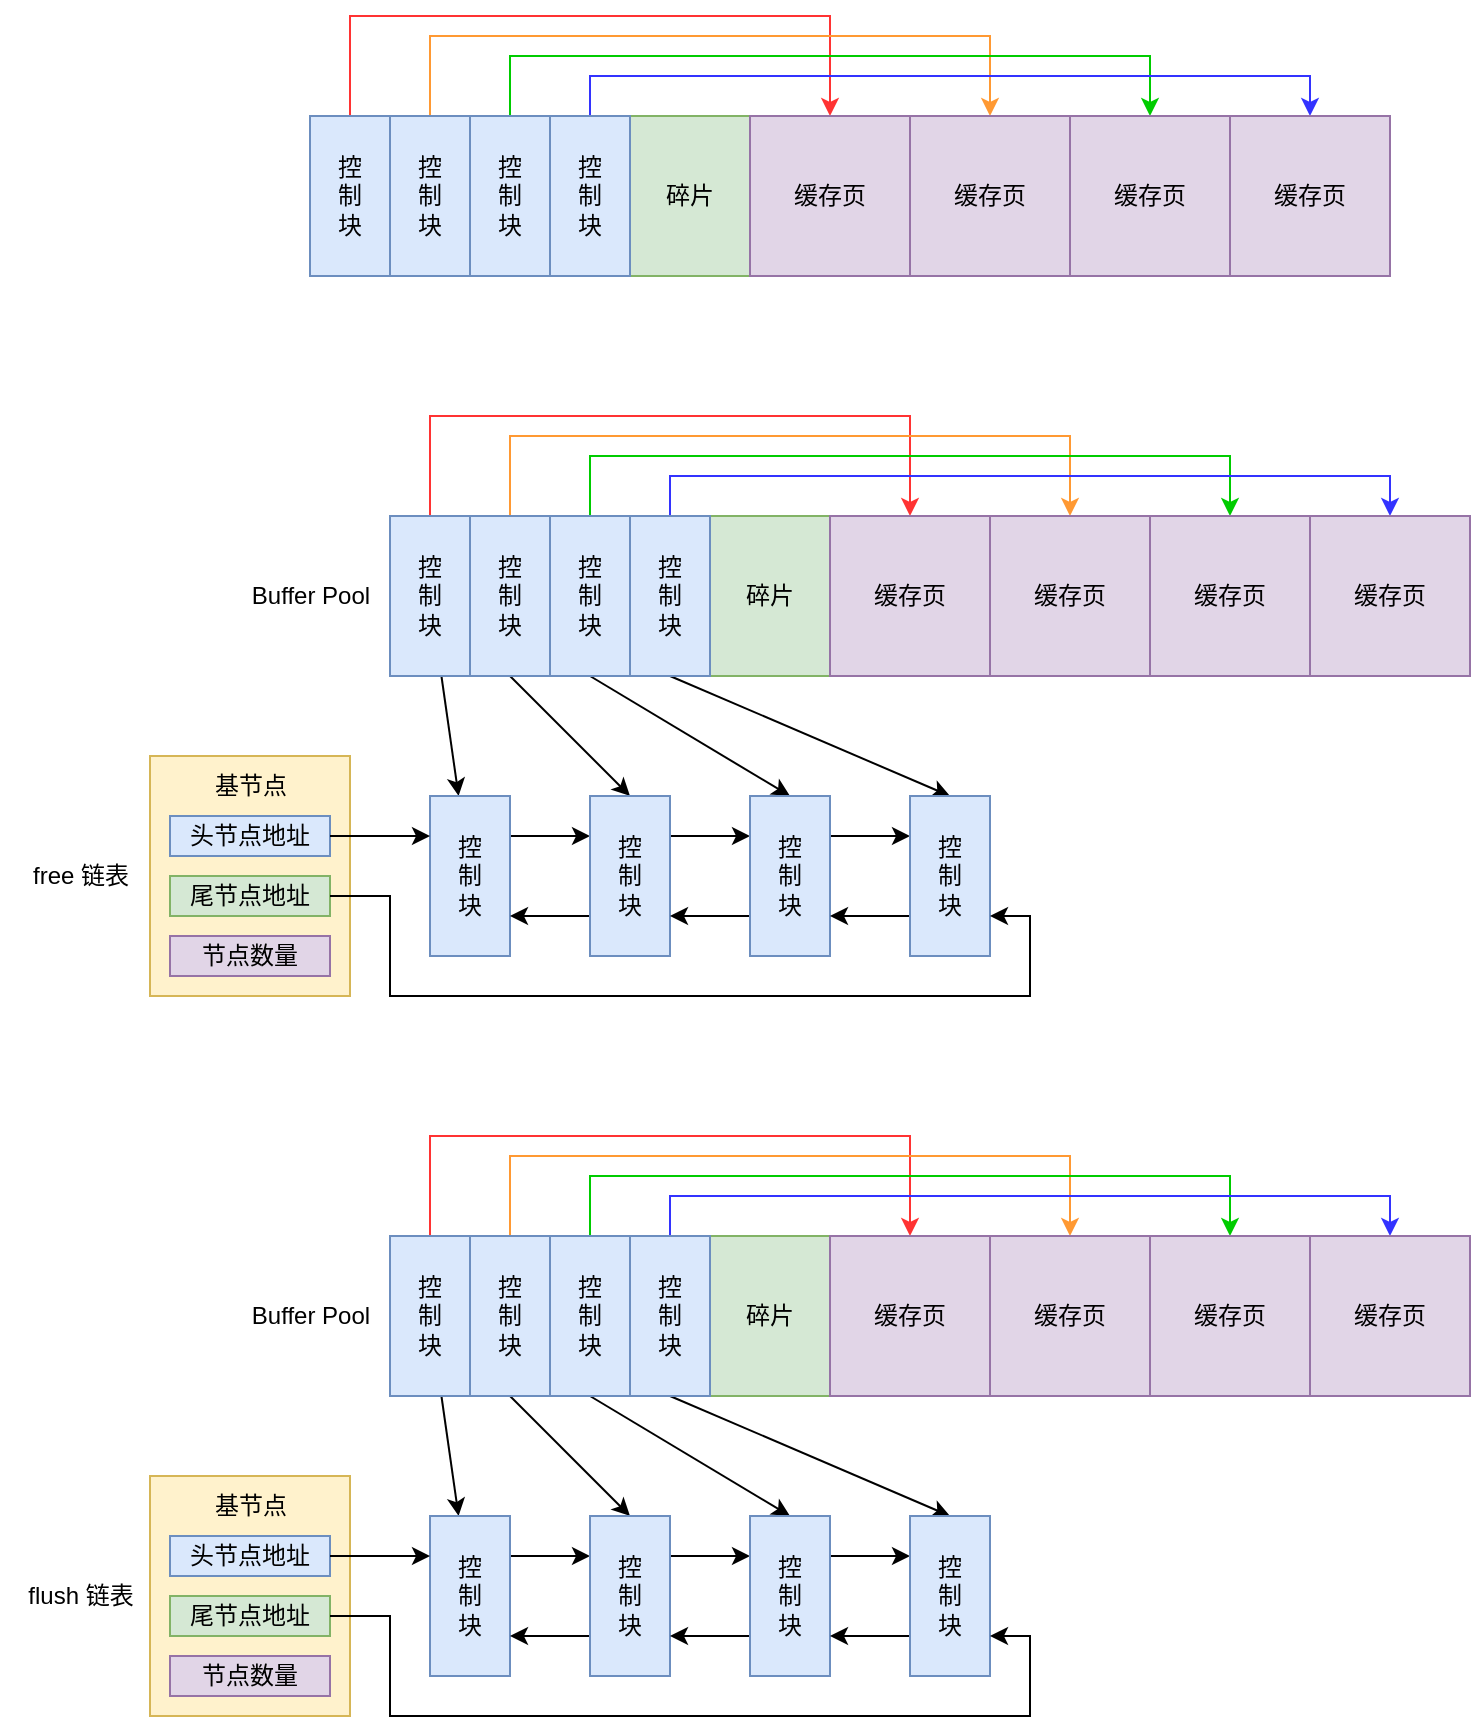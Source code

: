 <mxfile version="20.3.7" type="github">
  <diagram id="lzuxYSnDFWuaB7cAEX7z" name="Page-1">
    <mxGraphModel dx="1608" dy="436" grid="1" gridSize="10" guides="1" tooltips="1" connect="1" arrows="1" fold="1" page="1" pageScale="1" pageWidth="827" pageHeight="1169" math="0" shadow="0">
      <root>
        <mxCell id="0" />
        <mxCell id="1" parent="0" />
        <mxCell id="dyMfXdbEpUjlKfq9TMXT-14" style="edgeStyle=orthogonalEdgeStyle;rounded=0;orthogonalLoop=1;jettySize=auto;html=1;entryX=0.5;entryY=0;entryDx=0;entryDy=0;strokeColor=#FF3333;" edge="1" parent="1" source="_hvPgy7QcTn9_etGL15T-2" target="_hvPgy7QcTn9_etGL15T-7">
          <mxGeometry relative="1" as="geometry">
            <Array as="points">
              <mxPoint x="100" y="30" />
              <mxPoint x="340" y="30" />
            </Array>
          </mxGeometry>
        </mxCell>
        <mxCell id="_hvPgy7QcTn9_etGL15T-2" value="控&lt;br&gt;制&lt;br&gt;块" style="rounded=0;whiteSpace=wrap;html=1;fillColor=#dae8fc;strokeColor=#6c8ebf;" parent="1" vertex="1">
          <mxGeometry x="80" y="80" width="40" height="80" as="geometry" />
        </mxCell>
        <mxCell id="dyMfXdbEpUjlKfq9TMXT-15" style="edgeStyle=orthogonalEdgeStyle;rounded=0;orthogonalLoop=1;jettySize=auto;html=1;entryX=0.5;entryY=0;entryDx=0;entryDy=0;strokeColor=#FF9933;" edge="1" parent="1" source="_hvPgy7QcTn9_etGL15T-3" target="_hvPgy7QcTn9_etGL15T-8">
          <mxGeometry relative="1" as="geometry">
            <Array as="points">
              <mxPoint x="140" y="40" />
              <mxPoint x="420" y="40" />
            </Array>
          </mxGeometry>
        </mxCell>
        <mxCell id="_hvPgy7QcTn9_etGL15T-3" value="控&lt;br&gt;制&lt;br&gt;块" style="rounded=0;whiteSpace=wrap;html=1;fillColor=#dae8fc;strokeColor=#6c8ebf;" parent="1" vertex="1">
          <mxGeometry x="120" y="80" width="40" height="80" as="geometry" />
        </mxCell>
        <mxCell id="dyMfXdbEpUjlKfq9TMXT-16" style="edgeStyle=orthogonalEdgeStyle;rounded=0;orthogonalLoop=1;jettySize=auto;html=1;entryX=0.5;entryY=0;entryDx=0;entryDy=0;strokeColor=#00CC00;" edge="1" parent="1" source="_hvPgy7QcTn9_etGL15T-4" target="_hvPgy7QcTn9_etGL15T-9">
          <mxGeometry relative="1" as="geometry">
            <Array as="points">
              <mxPoint x="180" y="50" />
              <mxPoint x="500" y="50" />
            </Array>
          </mxGeometry>
        </mxCell>
        <mxCell id="_hvPgy7QcTn9_etGL15T-4" value="控&lt;br&gt;制&lt;br&gt;块" style="rounded=0;whiteSpace=wrap;html=1;fillColor=#dae8fc;strokeColor=#6c8ebf;" parent="1" vertex="1">
          <mxGeometry x="160" y="80" width="40" height="80" as="geometry" />
        </mxCell>
        <mxCell id="_hvPgy7QcTn9_etGL15T-5" value="碎片" style="rounded=0;whiteSpace=wrap;html=1;fillColor=#d5e8d4;strokeColor=#82b366;" parent="1" vertex="1">
          <mxGeometry x="240" y="80" width="60" height="80" as="geometry" />
        </mxCell>
        <mxCell id="dyMfXdbEpUjlKfq9TMXT-17" style="edgeStyle=orthogonalEdgeStyle;rounded=0;orthogonalLoop=1;jettySize=auto;html=1;entryX=0.5;entryY=0;entryDx=0;entryDy=0;strokeColor=#3333FF;" edge="1" parent="1" source="_hvPgy7QcTn9_etGL15T-6" target="_hvPgy7QcTn9_etGL15T-10">
          <mxGeometry relative="1" as="geometry">
            <Array as="points">
              <mxPoint x="220" y="60" />
              <mxPoint x="580" y="60" />
            </Array>
          </mxGeometry>
        </mxCell>
        <mxCell id="_hvPgy7QcTn9_etGL15T-6" value="控&lt;br&gt;制&lt;br&gt;块" style="rounded=0;whiteSpace=wrap;html=1;fillColor=#dae8fc;strokeColor=#6c8ebf;" parent="1" vertex="1">
          <mxGeometry x="200" y="80" width="40" height="80" as="geometry" />
        </mxCell>
        <mxCell id="_hvPgy7QcTn9_etGL15T-7" value="缓存页" style="rounded=0;whiteSpace=wrap;html=1;fillColor=#e1d5e7;strokeColor=#9673a6;" parent="1" vertex="1">
          <mxGeometry x="300" y="80" width="80" height="80" as="geometry" />
        </mxCell>
        <mxCell id="_hvPgy7QcTn9_etGL15T-8" value="缓存页" style="rounded=0;whiteSpace=wrap;html=1;fillColor=#e1d5e7;strokeColor=#9673a6;" parent="1" vertex="1">
          <mxGeometry x="380" y="80" width="80" height="80" as="geometry" />
        </mxCell>
        <mxCell id="_hvPgy7QcTn9_etGL15T-9" value="缓存页" style="rounded=0;whiteSpace=wrap;html=1;fillColor=#e1d5e7;strokeColor=#9673a6;" parent="1" vertex="1">
          <mxGeometry x="460" y="80" width="80" height="80" as="geometry" />
        </mxCell>
        <mxCell id="_hvPgy7QcTn9_etGL15T-10" value="缓存页" style="rounded=0;whiteSpace=wrap;html=1;fillColor=#e1d5e7;strokeColor=#9673a6;" parent="1" vertex="1">
          <mxGeometry x="540" y="80" width="80" height="80" as="geometry" />
        </mxCell>
        <mxCell id="dyMfXdbEpUjlKfq9TMXT-10" value="Buffer Pool" style="text;html=1;align=center;verticalAlign=middle;resizable=0;points=[];autosize=1;strokeColor=none;fillColor=none;" vertex="1" parent="1">
          <mxGeometry x="40" y="305" width="80" height="30" as="geometry" />
        </mxCell>
        <mxCell id="dyMfXdbEpUjlKfq9TMXT-11" value="free 链表" style="text;html=1;align=center;verticalAlign=middle;resizable=0;points=[];autosize=1;strokeColor=none;fillColor=none;" vertex="1" parent="1">
          <mxGeometry x="-70" y="445" width="70" height="30" as="geometry" />
        </mxCell>
        <mxCell id="dyMfXdbEpUjlKfq9TMXT-31" style="edgeStyle=orthogonalEdgeStyle;rounded=0;orthogonalLoop=1;jettySize=auto;html=1;entryX=0.5;entryY=0;entryDx=0;entryDy=0;strokeColor=#FF3333;" edge="1" parent="1" source="dyMfXdbEpUjlKfq9TMXT-32" target="dyMfXdbEpUjlKfq9TMXT-40">
          <mxGeometry relative="1" as="geometry">
            <Array as="points">
              <mxPoint x="140" y="230" />
              <mxPoint x="380" y="230" />
            </Array>
          </mxGeometry>
        </mxCell>
        <mxCell id="dyMfXdbEpUjlKfq9TMXT-58" style="rounded=0;orthogonalLoop=1;jettySize=auto;html=1;strokeColor=#000000;" edge="1" parent="1" source="dyMfXdbEpUjlKfq9TMXT-32" target="dyMfXdbEpUjlKfq9TMXT-54">
          <mxGeometry relative="1" as="geometry" />
        </mxCell>
        <mxCell id="dyMfXdbEpUjlKfq9TMXT-32" value="控&lt;br&gt;制&lt;br&gt;块" style="rounded=0;whiteSpace=wrap;html=1;fillColor=#dae8fc;strokeColor=#6c8ebf;" vertex="1" parent="1">
          <mxGeometry x="120" y="280" width="40" height="80" as="geometry" />
        </mxCell>
        <mxCell id="dyMfXdbEpUjlKfq9TMXT-33" style="edgeStyle=orthogonalEdgeStyle;rounded=0;orthogonalLoop=1;jettySize=auto;html=1;entryX=0.5;entryY=0;entryDx=0;entryDy=0;strokeColor=#FF9933;" edge="1" parent="1" source="dyMfXdbEpUjlKfq9TMXT-34" target="dyMfXdbEpUjlKfq9TMXT-41">
          <mxGeometry relative="1" as="geometry">
            <Array as="points">
              <mxPoint x="180" y="240" />
              <mxPoint x="460" y="240" />
            </Array>
          </mxGeometry>
        </mxCell>
        <mxCell id="dyMfXdbEpUjlKfq9TMXT-59" style="rounded=0;orthogonalLoop=1;jettySize=auto;html=1;entryX=0.5;entryY=0;entryDx=0;entryDy=0;strokeColor=#000000;exitX=0.5;exitY=1;exitDx=0;exitDy=0;" edge="1" parent="1" source="dyMfXdbEpUjlKfq9TMXT-34" target="dyMfXdbEpUjlKfq9TMXT-55">
          <mxGeometry relative="1" as="geometry" />
        </mxCell>
        <mxCell id="dyMfXdbEpUjlKfq9TMXT-34" value="控&lt;br&gt;制&lt;br&gt;块" style="rounded=0;whiteSpace=wrap;html=1;fillColor=#dae8fc;strokeColor=#6c8ebf;" vertex="1" parent="1">
          <mxGeometry x="160" y="280" width="40" height="80" as="geometry" />
        </mxCell>
        <mxCell id="dyMfXdbEpUjlKfq9TMXT-35" style="edgeStyle=orthogonalEdgeStyle;rounded=0;orthogonalLoop=1;jettySize=auto;html=1;entryX=0.5;entryY=0;entryDx=0;entryDy=0;strokeColor=#00CC00;" edge="1" parent="1" source="dyMfXdbEpUjlKfq9TMXT-36" target="dyMfXdbEpUjlKfq9TMXT-42">
          <mxGeometry relative="1" as="geometry">
            <Array as="points">
              <mxPoint x="220" y="250" />
              <mxPoint x="540" y="250" />
            </Array>
          </mxGeometry>
        </mxCell>
        <mxCell id="dyMfXdbEpUjlKfq9TMXT-60" style="rounded=0;orthogonalLoop=1;jettySize=auto;html=1;strokeColor=#000000;exitX=0.5;exitY=1;exitDx=0;exitDy=0;entryX=0.5;entryY=0;entryDx=0;entryDy=0;" edge="1" parent="1" source="dyMfXdbEpUjlKfq9TMXT-36" target="dyMfXdbEpUjlKfq9TMXT-56">
          <mxGeometry relative="1" as="geometry">
            <mxPoint x="260" y="420" as="targetPoint" />
          </mxGeometry>
        </mxCell>
        <mxCell id="dyMfXdbEpUjlKfq9TMXT-36" value="控&lt;br&gt;制&lt;br&gt;块" style="rounded=0;whiteSpace=wrap;html=1;fillColor=#dae8fc;strokeColor=#6c8ebf;" vertex="1" parent="1">
          <mxGeometry x="200" y="280" width="40" height="80" as="geometry" />
        </mxCell>
        <mxCell id="dyMfXdbEpUjlKfq9TMXT-37" value="碎片" style="rounded=0;whiteSpace=wrap;html=1;fillColor=#d5e8d4;strokeColor=#82b366;" vertex="1" parent="1">
          <mxGeometry x="280" y="280" width="60" height="80" as="geometry" />
        </mxCell>
        <mxCell id="dyMfXdbEpUjlKfq9TMXT-38" style="edgeStyle=orthogonalEdgeStyle;rounded=0;orthogonalLoop=1;jettySize=auto;html=1;entryX=0.5;entryY=0;entryDx=0;entryDy=0;strokeColor=#3333FF;" edge="1" parent="1" source="dyMfXdbEpUjlKfq9TMXT-39" target="dyMfXdbEpUjlKfq9TMXT-43">
          <mxGeometry relative="1" as="geometry">
            <Array as="points">
              <mxPoint x="260" y="260" />
              <mxPoint x="620" y="260" />
            </Array>
          </mxGeometry>
        </mxCell>
        <mxCell id="dyMfXdbEpUjlKfq9TMXT-61" style="rounded=0;orthogonalLoop=1;jettySize=auto;html=1;strokeColor=#000000;entryX=0.5;entryY=0;entryDx=0;entryDy=0;exitX=0.5;exitY=1;exitDx=0;exitDy=0;" edge="1" parent="1" source="dyMfXdbEpUjlKfq9TMXT-39" target="dyMfXdbEpUjlKfq9TMXT-57">
          <mxGeometry relative="1" as="geometry" />
        </mxCell>
        <mxCell id="dyMfXdbEpUjlKfq9TMXT-39" value="控&lt;br&gt;制&lt;br&gt;块" style="rounded=0;whiteSpace=wrap;html=1;fillColor=#dae8fc;strokeColor=#6c8ebf;" vertex="1" parent="1">
          <mxGeometry x="240" y="280" width="40" height="80" as="geometry" />
        </mxCell>
        <mxCell id="dyMfXdbEpUjlKfq9TMXT-40" value="缓存页" style="rounded=0;whiteSpace=wrap;html=1;fillColor=#e1d5e7;strokeColor=#9673a6;" vertex="1" parent="1">
          <mxGeometry x="340" y="280" width="80" height="80" as="geometry" />
        </mxCell>
        <mxCell id="dyMfXdbEpUjlKfq9TMXT-41" value="缓存页" style="rounded=0;whiteSpace=wrap;html=1;fillColor=#e1d5e7;strokeColor=#9673a6;" vertex="1" parent="1">
          <mxGeometry x="420" y="280" width="80" height="80" as="geometry" />
        </mxCell>
        <mxCell id="dyMfXdbEpUjlKfq9TMXT-42" value="缓存页" style="rounded=0;whiteSpace=wrap;html=1;fillColor=#e1d5e7;strokeColor=#9673a6;" vertex="1" parent="1">
          <mxGeometry x="500" y="280" width="80" height="80" as="geometry" />
        </mxCell>
        <mxCell id="dyMfXdbEpUjlKfq9TMXT-43" value="缓存页" style="rounded=0;whiteSpace=wrap;html=1;fillColor=#e1d5e7;strokeColor=#9673a6;" vertex="1" parent="1">
          <mxGeometry x="580" y="280" width="80" height="80" as="geometry" />
        </mxCell>
        <mxCell id="dyMfXdbEpUjlKfq9TMXT-53" value="" style="group" vertex="1" connectable="0" parent="1">
          <mxGeometry y="400" width="100" height="120" as="geometry" />
        </mxCell>
        <mxCell id="dyMfXdbEpUjlKfq9TMXT-45" value="" style="rounded=0;whiteSpace=wrap;html=1;fillColor=#fff2cc;strokeColor=#d6b656;" vertex="1" parent="dyMfXdbEpUjlKfq9TMXT-53">
          <mxGeometry width="100" height="120" as="geometry" />
        </mxCell>
        <mxCell id="dyMfXdbEpUjlKfq9TMXT-47" value="头节点地址" style="rounded=0;whiteSpace=wrap;html=1;fillColor=#dae8fc;strokeColor=#6c8ebf;" vertex="1" parent="dyMfXdbEpUjlKfq9TMXT-53">
          <mxGeometry x="10" y="30" width="80" height="20" as="geometry" />
        </mxCell>
        <mxCell id="dyMfXdbEpUjlKfq9TMXT-48" value="尾节点地址" style="rounded=0;whiteSpace=wrap;html=1;fillColor=#d5e8d4;strokeColor=#82b366;" vertex="1" parent="dyMfXdbEpUjlKfq9TMXT-53">
          <mxGeometry x="10" y="60" width="80" height="20" as="geometry" />
        </mxCell>
        <mxCell id="dyMfXdbEpUjlKfq9TMXT-49" value="节点数量" style="rounded=0;whiteSpace=wrap;html=1;fillColor=#e1d5e7;strokeColor=#9673a6;" vertex="1" parent="dyMfXdbEpUjlKfq9TMXT-53">
          <mxGeometry x="10" y="90" width="80" height="20" as="geometry" />
        </mxCell>
        <mxCell id="dyMfXdbEpUjlKfq9TMXT-46" value="基节点" style="text;html=1;align=center;verticalAlign=middle;resizable=0;points=[];autosize=1;strokeColor=none;fillColor=none;" vertex="1" parent="dyMfXdbEpUjlKfq9TMXT-53">
          <mxGeometry x="20" width="60" height="30" as="geometry" />
        </mxCell>
        <mxCell id="dyMfXdbEpUjlKfq9TMXT-64" style="edgeStyle=none;rounded=0;orthogonalLoop=1;jettySize=auto;html=1;strokeColor=#000000;entryX=0;entryY=0.25;entryDx=0;entryDy=0;" edge="1" parent="1" target="dyMfXdbEpUjlKfq9TMXT-55">
          <mxGeometry relative="1" as="geometry">
            <mxPoint x="180" y="440" as="sourcePoint" />
          </mxGeometry>
        </mxCell>
        <mxCell id="dyMfXdbEpUjlKfq9TMXT-54" value="控&lt;br&gt;制&lt;br&gt;块" style="rounded=0;whiteSpace=wrap;html=1;fillColor=#dae8fc;strokeColor=#6c8ebf;" vertex="1" parent="1">
          <mxGeometry x="140" y="420" width="40" height="80" as="geometry" />
        </mxCell>
        <mxCell id="dyMfXdbEpUjlKfq9TMXT-65" style="edgeStyle=none;rounded=0;orthogonalLoop=1;jettySize=auto;html=1;entryX=0;entryY=0.25;entryDx=0;entryDy=0;strokeColor=#000000;exitX=1;exitY=0.25;exitDx=0;exitDy=0;" edge="1" parent="1" source="dyMfXdbEpUjlKfq9TMXT-55" target="dyMfXdbEpUjlKfq9TMXT-56">
          <mxGeometry relative="1" as="geometry" />
        </mxCell>
        <mxCell id="dyMfXdbEpUjlKfq9TMXT-70" style="edgeStyle=orthogonalEdgeStyle;rounded=0;orthogonalLoop=1;jettySize=auto;html=1;entryX=1;entryY=0.75;entryDx=0;entryDy=0;strokeColor=#000000;exitX=0;exitY=0.75;exitDx=0;exitDy=0;" edge="1" parent="1" source="dyMfXdbEpUjlKfq9TMXT-55" target="dyMfXdbEpUjlKfq9TMXT-54">
          <mxGeometry relative="1" as="geometry" />
        </mxCell>
        <mxCell id="dyMfXdbEpUjlKfq9TMXT-55" value="控&lt;br&gt;制&lt;br&gt;块" style="rounded=0;whiteSpace=wrap;html=1;fillColor=#dae8fc;strokeColor=#6c8ebf;" vertex="1" parent="1">
          <mxGeometry x="220" y="420" width="40" height="80" as="geometry" />
        </mxCell>
        <mxCell id="dyMfXdbEpUjlKfq9TMXT-66" style="edgeStyle=none;rounded=0;orthogonalLoop=1;jettySize=auto;html=1;entryX=0;entryY=0.25;entryDx=0;entryDy=0;strokeColor=#000000;" edge="1" parent="1" target="dyMfXdbEpUjlKfq9TMXT-57">
          <mxGeometry relative="1" as="geometry">
            <mxPoint x="340" y="440" as="sourcePoint" />
          </mxGeometry>
        </mxCell>
        <mxCell id="dyMfXdbEpUjlKfq9TMXT-69" style="edgeStyle=orthogonalEdgeStyle;rounded=0;orthogonalLoop=1;jettySize=auto;html=1;entryX=1;entryY=0.75;entryDx=0;entryDy=0;strokeColor=#000000;exitX=0;exitY=0.75;exitDx=0;exitDy=0;" edge="1" parent="1" source="dyMfXdbEpUjlKfq9TMXT-56" target="dyMfXdbEpUjlKfq9TMXT-55">
          <mxGeometry relative="1" as="geometry" />
        </mxCell>
        <mxCell id="dyMfXdbEpUjlKfq9TMXT-56" value="控&lt;br&gt;制&lt;br&gt;块" style="rounded=0;whiteSpace=wrap;html=1;fillColor=#dae8fc;strokeColor=#6c8ebf;" vertex="1" parent="1">
          <mxGeometry x="300" y="420" width="40" height="80" as="geometry" />
        </mxCell>
        <mxCell id="dyMfXdbEpUjlKfq9TMXT-68" style="edgeStyle=orthogonalEdgeStyle;rounded=0;orthogonalLoop=1;jettySize=auto;html=1;entryX=1;entryY=0.75;entryDx=0;entryDy=0;strokeColor=#000000;exitX=0;exitY=0.75;exitDx=0;exitDy=0;" edge="1" parent="1" source="dyMfXdbEpUjlKfq9TMXT-57" target="dyMfXdbEpUjlKfq9TMXT-56">
          <mxGeometry relative="1" as="geometry" />
        </mxCell>
        <mxCell id="dyMfXdbEpUjlKfq9TMXT-57" value="控&lt;br&gt;制&lt;br&gt;块" style="rounded=0;whiteSpace=wrap;html=1;fillColor=#dae8fc;strokeColor=#6c8ebf;" vertex="1" parent="1">
          <mxGeometry x="380" y="420" width="40" height="80" as="geometry" />
        </mxCell>
        <mxCell id="dyMfXdbEpUjlKfq9TMXT-63" style="edgeStyle=none;rounded=0;orthogonalLoop=1;jettySize=auto;html=1;entryX=0;entryY=0.25;entryDx=0;entryDy=0;strokeColor=#000000;" edge="1" parent="1" source="dyMfXdbEpUjlKfq9TMXT-47" target="dyMfXdbEpUjlKfq9TMXT-54">
          <mxGeometry relative="1" as="geometry" />
        </mxCell>
        <mxCell id="dyMfXdbEpUjlKfq9TMXT-67" style="edgeStyle=orthogonalEdgeStyle;rounded=0;orthogonalLoop=1;jettySize=auto;html=1;entryX=1;entryY=0.75;entryDx=0;entryDy=0;strokeColor=#000000;" edge="1" parent="1" source="dyMfXdbEpUjlKfq9TMXT-48" target="dyMfXdbEpUjlKfq9TMXT-57">
          <mxGeometry relative="1" as="geometry">
            <Array as="points">
              <mxPoint x="120" y="470" />
              <mxPoint x="120" y="520" />
              <mxPoint x="440" y="520" />
              <mxPoint x="440" y="480" />
            </Array>
          </mxGeometry>
        </mxCell>
        <mxCell id="dyMfXdbEpUjlKfq9TMXT-71" value="Buffer Pool" style="text;html=1;align=center;verticalAlign=middle;resizable=0;points=[];autosize=1;strokeColor=none;fillColor=none;" vertex="1" parent="1">
          <mxGeometry x="40" y="665" width="80" height="30" as="geometry" />
        </mxCell>
        <mxCell id="dyMfXdbEpUjlKfq9TMXT-72" value="flush 链表" style="text;html=1;align=center;verticalAlign=middle;resizable=0;points=[];autosize=1;strokeColor=none;fillColor=none;" vertex="1" parent="1">
          <mxGeometry x="-75" y="805" width="80" height="30" as="geometry" />
        </mxCell>
        <mxCell id="dyMfXdbEpUjlKfq9TMXT-73" style="edgeStyle=orthogonalEdgeStyle;rounded=0;orthogonalLoop=1;jettySize=auto;html=1;entryX=0.5;entryY=0;entryDx=0;entryDy=0;strokeColor=#FF3333;" edge="1" parent="1" source="dyMfXdbEpUjlKfq9TMXT-75" target="dyMfXdbEpUjlKfq9TMXT-86">
          <mxGeometry relative="1" as="geometry">
            <Array as="points">
              <mxPoint x="140" y="590" />
              <mxPoint x="380" y="590" />
            </Array>
          </mxGeometry>
        </mxCell>
        <mxCell id="dyMfXdbEpUjlKfq9TMXT-74" style="rounded=0;orthogonalLoop=1;jettySize=auto;html=1;strokeColor=#000000;" edge="1" parent="1" source="dyMfXdbEpUjlKfq9TMXT-75" target="dyMfXdbEpUjlKfq9TMXT-97">
          <mxGeometry relative="1" as="geometry" />
        </mxCell>
        <mxCell id="dyMfXdbEpUjlKfq9TMXT-75" value="控&lt;br&gt;制&lt;br&gt;块" style="rounded=0;whiteSpace=wrap;html=1;fillColor=#dae8fc;strokeColor=#6c8ebf;" vertex="1" parent="1">
          <mxGeometry x="120" y="640" width="40" height="80" as="geometry" />
        </mxCell>
        <mxCell id="dyMfXdbEpUjlKfq9TMXT-76" style="edgeStyle=orthogonalEdgeStyle;rounded=0;orthogonalLoop=1;jettySize=auto;html=1;entryX=0.5;entryY=0;entryDx=0;entryDy=0;strokeColor=#FF9933;" edge="1" parent="1" source="dyMfXdbEpUjlKfq9TMXT-78" target="dyMfXdbEpUjlKfq9TMXT-87">
          <mxGeometry relative="1" as="geometry">
            <Array as="points">
              <mxPoint x="180" y="600" />
              <mxPoint x="460" y="600" />
            </Array>
          </mxGeometry>
        </mxCell>
        <mxCell id="dyMfXdbEpUjlKfq9TMXT-77" style="rounded=0;orthogonalLoop=1;jettySize=auto;html=1;entryX=0.5;entryY=0;entryDx=0;entryDy=0;strokeColor=#000000;exitX=0.5;exitY=1;exitDx=0;exitDy=0;" edge="1" parent="1" source="dyMfXdbEpUjlKfq9TMXT-78" target="dyMfXdbEpUjlKfq9TMXT-100">
          <mxGeometry relative="1" as="geometry" />
        </mxCell>
        <mxCell id="dyMfXdbEpUjlKfq9TMXT-78" value="控&lt;br&gt;制&lt;br&gt;块" style="rounded=0;whiteSpace=wrap;html=1;fillColor=#dae8fc;strokeColor=#6c8ebf;" vertex="1" parent="1">
          <mxGeometry x="160" y="640" width="40" height="80" as="geometry" />
        </mxCell>
        <mxCell id="dyMfXdbEpUjlKfq9TMXT-79" style="edgeStyle=orthogonalEdgeStyle;rounded=0;orthogonalLoop=1;jettySize=auto;html=1;entryX=0.5;entryY=0;entryDx=0;entryDy=0;strokeColor=#00CC00;" edge="1" parent="1" source="dyMfXdbEpUjlKfq9TMXT-81" target="dyMfXdbEpUjlKfq9TMXT-88">
          <mxGeometry relative="1" as="geometry">
            <Array as="points">
              <mxPoint x="220" y="610" />
              <mxPoint x="540" y="610" />
            </Array>
          </mxGeometry>
        </mxCell>
        <mxCell id="dyMfXdbEpUjlKfq9TMXT-80" style="rounded=0;orthogonalLoop=1;jettySize=auto;html=1;strokeColor=#000000;exitX=0.5;exitY=1;exitDx=0;exitDy=0;entryX=0.5;entryY=0;entryDx=0;entryDy=0;" edge="1" parent="1" source="dyMfXdbEpUjlKfq9TMXT-81" target="dyMfXdbEpUjlKfq9TMXT-103">
          <mxGeometry relative="1" as="geometry">
            <mxPoint x="260" y="780" as="targetPoint" />
          </mxGeometry>
        </mxCell>
        <mxCell id="dyMfXdbEpUjlKfq9TMXT-81" value="控&lt;br&gt;制&lt;br&gt;块" style="rounded=0;whiteSpace=wrap;html=1;fillColor=#dae8fc;strokeColor=#6c8ebf;" vertex="1" parent="1">
          <mxGeometry x="200" y="640" width="40" height="80" as="geometry" />
        </mxCell>
        <mxCell id="dyMfXdbEpUjlKfq9TMXT-82" value="碎片" style="rounded=0;whiteSpace=wrap;html=1;fillColor=#d5e8d4;strokeColor=#82b366;" vertex="1" parent="1">
          <mxGeometry x="280" y="640" width="60" height="80" as="geometry" />
        </mxCell>
        <mxCell id="dyMfXdbEpUjlKfq9TMXT-83" style="edgeStyle=orthogonalEdgeStyle;rounded=0;orthogonalLoop=1;jettySize=auto;html=1;entryX=0.5;entryY=0;entryDx=0;entryDy=0;strokeColor=#3333FF;" edge="1" parent="1" source="dyMfXdbEpUjlKfq9TMXT-85" target="dyMfXdbEpUjlKfq9TMXT-89">
          <mxGeometry relative="1" as="geometry">
            <Array as="points">
              <mxPoint x="260" y="620" />
              <mxPoint x="620" y="620" />
            </Array>
          </mxGeometry>
        </mxCell>
        <mxCell id="dyMfXdbEpUjlKfq9TMXT-84" style="rounded=0;orthogonalLoop=1;jettySize=auto;html=1;strokeColor=#000000;entryX=0.5;entryY=0;entryDx=0;entryDy=0;exitX=0.5;exitY=1;exitDx=0;exitDy=0;" edge="1" parent="1" source="dyMfXdbEpUjlKfq9TMXT-85" target="dyMfXdbEpUjlKfq9TMXT-105">
          <mxGeometry relative="1" as="geometry" />
        </mxCell>
        <mxCell id="dyMfXdbEpUjlKfq9TMXT-85" value="控&lt;br&gt;制&lt;br&gt;块" style="rounded=0;whiteSpace=wrap;html=1;fillColor=#dae8fc;strokeColor=#6c8ebf;" vertex="1" parent="1">
          <mxGeometry x="240" y="640" width="40" height="80" as="geometry" />
        </mxCell>
        <mxCell id="dyMfXdbEpUjlKfq9TMXT-86" value="缓存页" style="rounded=0;whiteSpace=wrap;html=1;fillColor=#e1d5e7;strokeColor=#9673a6;" vertex="1" parent="1">
          <mxGeometry x="340" y="640" width="80" height="80" as="geometry" />
        </mxCell>
        <mxCell id="dyMfXdbEpUjlKfq9TMXT-87" value="缓存页" style="rounded=0;whiteSpace=wrap;html=1;fillColor=#e1d5e7;strokeColor=#9673a6;" vertex="1" parent="1">
          <mxGeometry x="420" y="640" width="80" height="80" as="geometry" />
        </mxCell>
        <mxCell id="dyMfXdbEpUjlKfq9TMXT-88" value="缓存页" style="rounded=0;whiteSpace=wrap;html=1;fillColor=#e1d5e7;strokeColor=#9673a6;" vertex="1" parent="1">
          <mxGeometry x="500" y="640" width="80" height="80" as="geometry" />
        </mxCell>
        <mxCell id="dyMfXdbEpUjlKfq9TMXT-89" value="缓存页" style="rounded=0;whiteSpace=wrap;html=1;fillColor=#e1d5e7;strokeColor=#9673a6;" vertex="1" parent="1">
          <mxGeometry x="580" y="640" width="80" height="80" as="geometry" />
        </mxCell>
        <mxCell id="dyMfXdbEpUjlKfq9TMXT-90" value="" style="group" vertex="1" connectable="0" parent="1">
          <mxGeometry y="760" width="100" height="120" as="geometry" />
        </mxCell>
        <mxCell id="dyMfXdbEpUjlKfq9TMXT-91" value="" style="rounded=0;whiteSpace=wrap;html=1;fillColor=#fff2cc;strokeColor=#d6b656;" vertex="1" parent="dyMfXdbEpUjlKfq9TMXT-90">
          <mxGeometry width="100" height="120" as="geometry" />
        </mxCell>
        <mxCell id="dyMfXdbEpUjlKfq9TMXT-92" value="头节点地址" style="rounded=0;whiteSpace=wrap;html=1;fillColor=#dae8fc;strokeColor=#6c8ebf;" vertex="1" parent="dyMfXdbEpUjlKfq9TMXT-90">
          <mxGeometry x="10" y="30" width="80" height="20" as="geometry" />
        </mxCell>
        <mxCell id="dyMfXdbEpUjlKfq9TMXT-93" value="尾节点地址" style="rounded=0;whiteSpace=wrap;html=1;fillColor=#d5e8d4;strokeColor=#82b366;" vertex="1" parent="dyMfXdbEpUjlKfq9TMXT-90">
          <mxGeometry x="10" y="60" width="80" height="20" as="geometry" />
        </mxCell>
        <mxCell id="dyMfXdbEpUjlKfq9TMXT-94" value="节点数量" style="rounded=0;whiteSpace=wrap;html=1;fillColor=#e1d5e7;strokeColor=#9673a6;" vertex="1" parent="dyMfXdbEpUjlKfq9TMXT-90">
          <mxGeometry x="10" y="90" width="80" height="20" as="geometry" />
        </mxCell>
        <mxCell id="dyMfXdbEpUjlKfq9TMXT-95" value="基节点" style="text;html=1;align=center;verticalAlign=middle;resizable=0;points=[];autosize=1;strokeColor=none;fillColor=none;" vertex="1" parent="dyMfXdbEpUjlKfq9TMXT-90">
          <mxGeometry x="20" width="60" height="30" as="geometry" />
        </mxCell>
        <mxCell id="dyMfXdbEpUjlKfq9TMXT-96" style="edgeStyle=none;rounded=0;orthogonalLoop=1;jettySize=auto;html=1;strokeColor=#000000;entryX=0;entryY=0.25;entryDx=0;entryDy=0;" edge="1" parent="1" target="dyMfXdbEpUjlKfq9TMXT-100">
          <mxGeometry relative="1" as="geometry">
            <mxPoint x="180" y="800" as="sourcePoint" />
          </mxGeometry>
        </mxCell>
        <mxCell id="dyMfXdbEpUjlKfq9TMXT-97" value="控&lt;br&gt;制&lt;br&gt;块" style="rounded=0;whiteSpace=wrap;html=1;fillColor=#dae8fc;strokeColor=#6c8ebf;" vertex="1" parent="1">
          <mxGeometry x="140" y="780" width="40" height="80" as="geometry" />
        </mxCell>
        <mxCell id="dyMfXdbEpUjlKfq9TMXT-98" style="edgeStyle=none;rounded=0;orthogonalLoop=1;jettySize=auto;html=1;entryX=0;entryY=0.25;entryDx=0;entryDy=0;strokeColor=#000000;exitX=1;exitY=0.25;exitDx=0;exitDy=0;" edge="1" parent="1" source="dyMfXdbEpUjlKfq9TMXT-100" target="dyMfXdbEpUjlKfq9TMXT-103">
          <mxGeometry relative="1" as="geometry" />
        </mxCell>
        <mxCell id="dyMfXdbEpUjlKfq9TMXT-99" style="edgeStyle=orthogonalEdgeStyle;rounded=0;orthogonalLoop=1;jettySize=auto;html=1;entryX=1;entryY=0.75;entryDx=0;entryDy=0;strokeColor=#000000;exitX=0;exitY=0.75;exitDx=0;exitDy=0;" edge="1" parent="1" source="dyMfXdbEpUjlKfq9TMXT-100" target="dyMfXdbEpUjlKfq9TMXT-97">
          <mxGeometry relative="1" as="geometry" />
        </mxCell>
        <mxCell id="dyMfXdbEpUjlKfq9TMXT-100" value="控&lt;br&gt;制&lt;br&gt;块" style="rounded=0;whiteSpace=wrap;html=1;fillColor=#dae8fc;strokeColor=#6c8ebf;" vertex="1" parent="1">
          <mxGeometry x="220" y="780" width="40" height="80" as="geometry" />
        </mxCell>
        <mxCell id="dyMfXdbEpUjlKfq9TMXT-101" style="edgeStyle=none;rounded=0;orthogonalLoop=1;jettySize=auto;html=1;entryX=0;entryY=0.25;entryDx=0;entryDy=0;strokeColor=#000000;" edge="1" parent="1" target="dyMfXdbEpUjlKfq9TMXT-105">
          <mxGeometry relative="1" as="geometry">
            <mxPoint x="340" y="800" as="sourcePoint" />
          </mxGeometry>
        </mxCell>
        <mxCell id="dyMfXdbEpUjlKfq9TMXT-102" style="edgeStyle=orthogonalEdgeStyle;rounded=0;orthogonalLoop=1;jettySize=auto;html=1;entryX=1;entryY=0.75;entryDx=0;entryDy=0;strokeColor=#000000;exitX=0;exitY=0.75;exitDx=0;exitDy=0;" edge="1" parent="1" source="dyMfXdbEpUjlKfq9TMXT-103" target="dyMfXdbEpUjlKfq9TMXT-100">
          <mxGeometry relative="1" as="geometry" />
        </mxCell>
        <mxCell id="dyMfXdbEpUjlKfq9TMXT-103" value="控&lt;br&gt;制&lt;br&gt;块" style="rounded=0;whiteSpace=wrap;html=1;fillColor=#dae8fc;strokeColor=#6c8ebf;" vertex="1" parent="1">
          <mxGeometry x="300" y="780" width="40" height="80" as="geometry" />
        </mxCell>
        <mxCell id="dyMfXdbEpUjlKfq9TMXT-104" style="edgeStyle=orthogonalEdgeStyle;rounded=0;orthogonalLoop=1;jettySize=auto;html=1;entryX=1;entryY=0.75;entryDx=0;entryDy=0;strokeColor=#000000;exitX=0;exitY=0.75;exitDx=0;exitDy=0;" edge="1" parent="1" source="dyMfXdbEpUjlKfq9TMXT-105" target="dyMfXdbEpUjlKfq9TMXT-103">
          <mxGeometry relative="1" as="geometry" />
        </mxCell>
        <mxCell id="dyMfXdbEpUjlKfq9TMXT-105" value="控&lt;br&gt;制&lt;br&gt;块" style="rounded=0;whiteSpace=wrap;html=1;fillColor=#dae8fc;strokeColor=#6c8ebf;" vertex="1" parent="1">
          <mxGeometry x="380" y="780" width="40" height="80" as="geometry" />
        </mxCell>
        <mxCell id="dyMfXdbEpUjlKfq9TMXT-106" style="edgeStyle=none;rounded=0;orthogonalLoop=1;jettySize=auto;html=1;entryX=0;entryY=0.25;entryDx=0;entryDy=0;strokeColor=#000000;" edge="1" parent="1" source="dyMfXdbEpUjlKfq9TMXT-92" target="dyMfXdbEpUjlKfq9TMXT-97">
          <mxGeometry relative="1" as="geometry" />
        </mxCell>
        <mxCell id="dyMfXdbEpUjlKfq9TMXT-107" style="edgeStyle=orthogonalEdgeStyle;rounded=0;orthogonalLoop=1;jettySize=auto;html=1;entryX=1;entryY=0.75;entryDx=0;entryDy=0;strokeColor=#000000;" edge="1" parent="1" source="dyMfXdbEpUjlKfq9TMXT-93" target="dyMfXdbEpUjlKfq9TMXT-105">
          <mxGeometry relative="1" as="geometry">
            <Array as="points">
              <mxPoint x="120" y="830" />
              <mxPoint x="120" y="880" />
              <mxPoint x="440" y="880" />
              <mxPoint x="440" y="840" />
            </Array>
          </mxGeometry>
        </mxCell>
      </root>
    </mxGraphModel>
  </diagram>
</mxfile>
